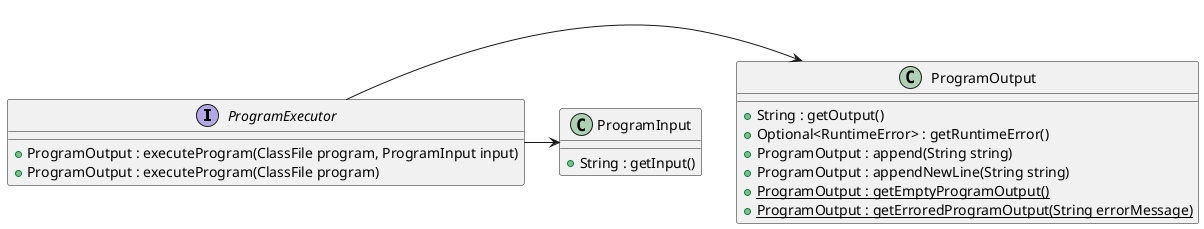 @startuml

interface ProgramExecutor {
    + ProgramOutput : executeProgram(ClassFile program, ProgramInput input)
    + ProgramOutput : executeProgram(ClassFile program)
}

class ProgramOutput {
    + String : getOutput()
    + Optional<RuntimeError> : getRuntimeError()
    + ProgramOutput : append(String string)
    + ProgramOutput : appendNewLine(String string)
    + {static} ProgramOutput : getEmptyProgramOutput()
    + {static} ProgramOutput : getErroredProgramOutput(String errorMessage)
}

class ProgramInput {
    + String : getInput()
}

ProgramExecutor -> ProgramOutput
ProgramExecutor -> ProgramInput

@enduml